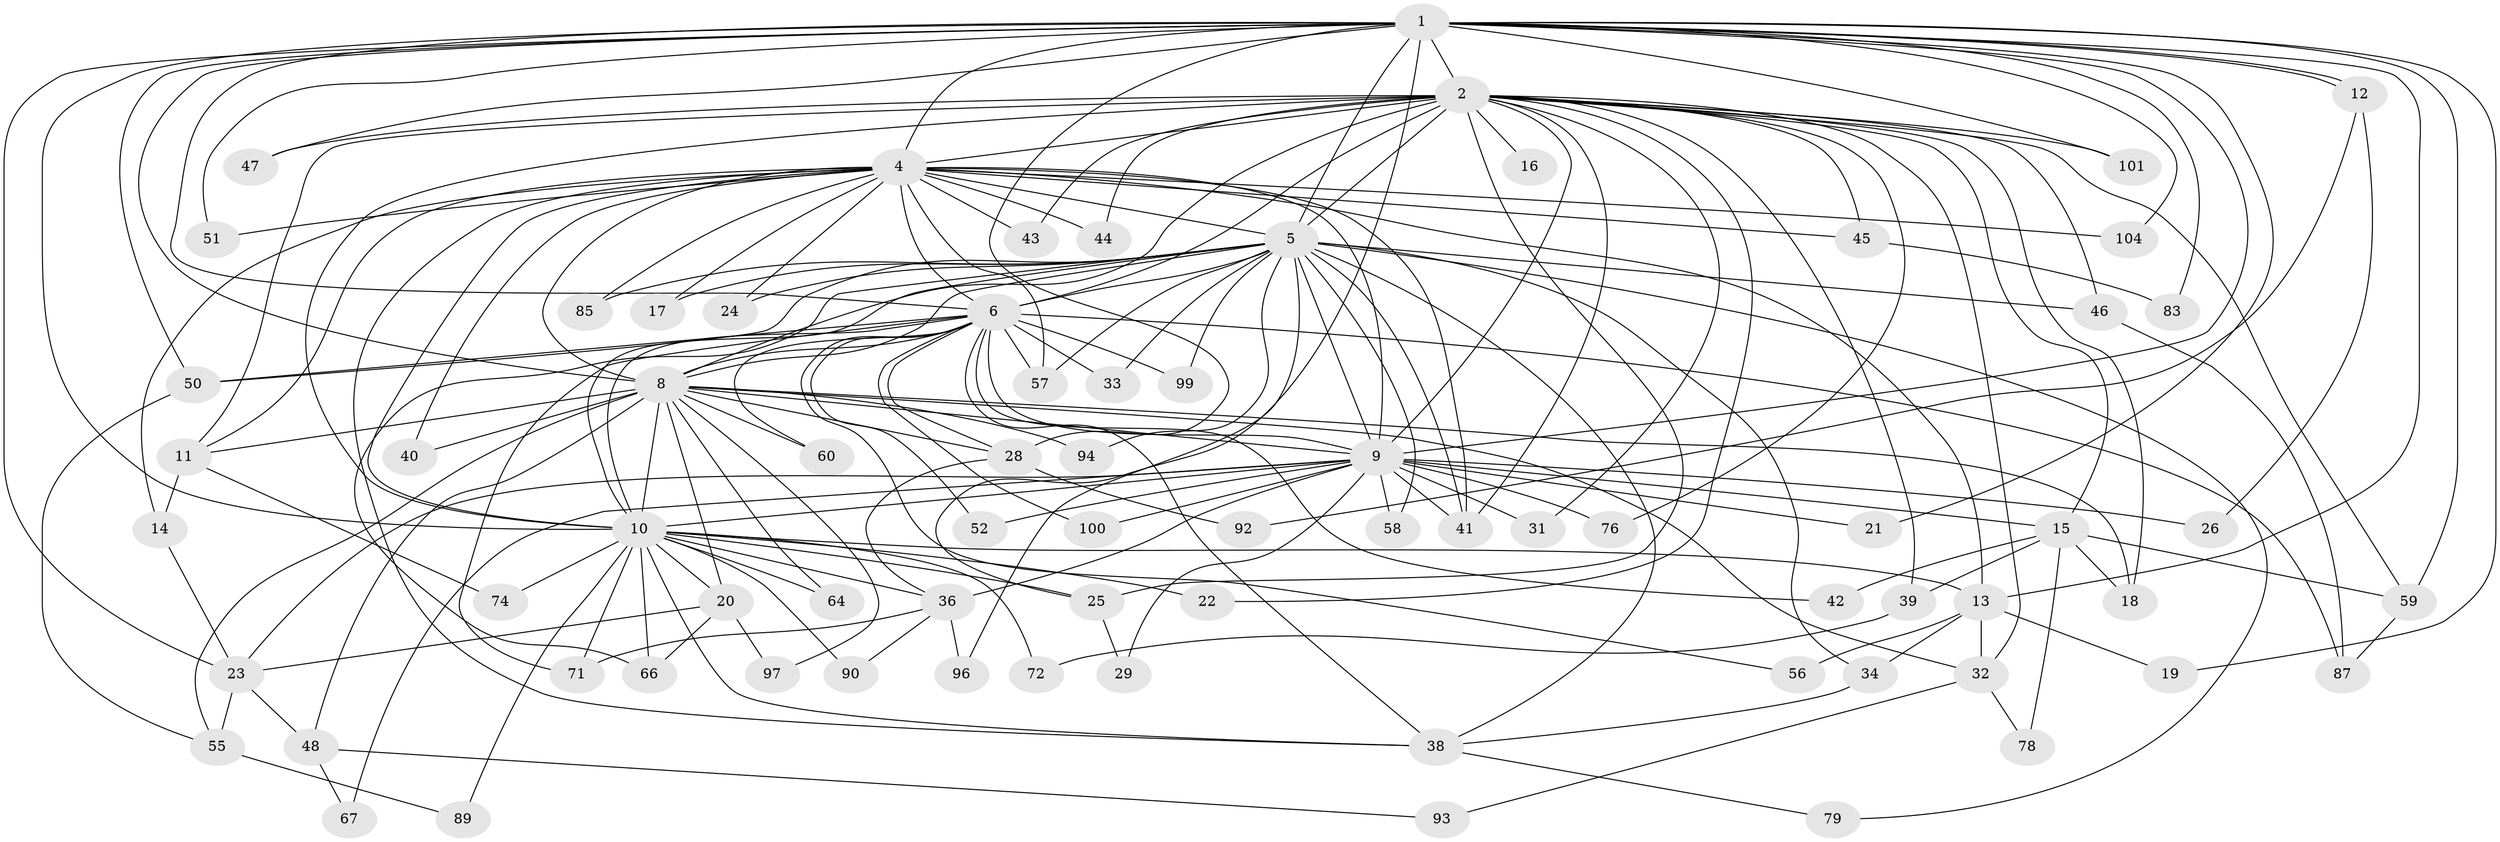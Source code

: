 // Generated by graph-tools (version 1.1) at 2025/23/03/03/25 07:23:47]
// undirected, 74 vertices, 180 edges
graph export_dot {
graph [start="1"]
  node [color=gray90,style=filled];
  1 [super="+103"];
  2 [super="+3"];
  4 [super="+77"];
  5 [super="+75"];
  6 [super="+7"];
  8 [super="+37"];
  9 [super="+86"];
  10 [super="+69"];
  11 [super="+62"];
  12;
  13 [super="+61"];
  14 [super="+49"];
  15 [super="+27"];
  16 [super="+35"];
  17;
  18 [super="+102"];
  19;
  20 [super="+70"];
  21;
  22;
  23 [super="+30"];
  24;
  25 [super="+81"];
  26;
  28;
  29;
  31;
  32 [super="+68"];
  33;
  34 [super="+53"];
  36 [super="+54"];
  38 [super="+84"];
  39;
  40;
  41 [super="+63"];
  42;
  43;
  44;
  45;
  46 [super="+91"];
  47;
  48;
  50 [super="+65"];
  51;
  52;
  55 [super="+73"];
  56;
  57 [super="+82"];
  58;
  59 [super="+88"];
  60;
  64;
  66 [super="+80"];
  67;
  71 [super="+95"];
  72;
  74;
  76;
  78;
  79;
  83;
  85;
  87 [super="+98"];
  89;
  90;
  92;
  93;
  94;
  96;
  97;
  99;
  100;
  101;
  104;
  1 -- 2 [weight=2];
  1 -- 4;
  1 -- 5;
  1 -- 6 [weight=2];
  1 -- 8;
  1 -- 9;
  1 -- 10;
  1 -- 12;
  1 -- 12;
  1 -- 19;
  1 -- 21;
  1 -- 25;
  1 -- 28;
  1 -- 47;
  1 -- 51;
  1 -- 83;
  1 -- 101;
  1 -- 104;
  1 -- 23;
  1 -- 13;
  1 -- 50;
  1 -- 59;
  2 -- 4 [weight=2];
  2 -- 5 [weight=2];
  2 -- 6 [weight=4];
  2 -- 8 [weight=2];
  2 -- 9 [weight=2];
  2 -- 10 [weight=2];
  2 -- 11;
  2 -- 18;
  2 -- 25;
  2 -- 31;
  2 -- 32;
  2 -- 39;
  2 -- 43;
  2 -- 44;
  2 -- 59;
  2 -- 16 [weight=2];
  2 -- 76;
  2 -- 15;
  2 -- 22;
  2 -- 101;
  2 -- 41;
  2 -- 45;
  2 -- 46 [weight=2];
  2 -- 47;
  4 -- 5;
  4 -- 6 [weight=2];
  4 -- 8;
  4 -- 9;
  4 -- 10;
  4 -- 11;
  4 -- 13;
  4 -- 14;
  4 -- 17;
  4 -- 24;
  4 -- 40;
  4 -- 43;
  4 -- 44;
  4 -- 45;
  4 -- 51 [weight=2];
  4 -- 57;
  4 -- 85;
  4 -- 104;
  4 -- 41;
  4 -- 38;
  5 -- 6 [weight=2];
  5 -- 8;
  5 -- 9;
  5 -- 10;
  5 -- 17;
  5 -- 24;
  5 -- 33;
  5 -- 34;
  5 -- 41;
  5 -- 46;
  5 -- 50;
  5 -- 58;
  5 -- 66;
  5 -- 79;
  5 -- 85;
  5 -- 94;
  5 -- 96;
  5 -- 99;
  5 -- 38;
  5 -- 57;
  6 -- 8 [weight=2];
  6 -- 9 [weight=2];
  6 -- 10 [weight=2];
  6 -- 33;
  6 -- 38;
  6 -- 50;
  6 -- 56;
  6 -- 60;
  6 -- 99;
  6 -- 100;
  6 -- 71;
  6 -- 42;
  6 -- 52;
  6 -- 87;
  6 -- 57;
  6 -- 28;
  8 -- 9;
  8 -- 10 [weight=2];
  8 -- 18;
  8 -- 20;
  8 -- 40;
  8 -- 48;
  8 -- 60;
  8 -- 64;
  8 -- 94;
  8 -- 97;
  8 -- 28;
  8 -- 55;
  8 -- 32;
  8 -- 11;
  9 -- 10;
  9 -- 21;
  9 -- 23;
  9 -- 26;
  9 -- 29;
  9 -- 31;
  9 -- 52;
  9 -- 58;
  9 -- 67;
  9 -- 76;
  9 -- 100;
  9 -- 36;
  9 -- 15;
  9 -- 41;
  10 -- 13;
  10 -- 20;
  10 -- 22;
  10 -- 36;
  10 -- 38;
  10 -- 64;
  10 -- 66;
  10 -- 71;
  10 -- 72;
  10 -- 74;
  10 -- 89;
  10 -- 90;
  10 -- 25;
  11 -- 14;
  11 -- 74;
  12 -- 26;
  12 -- 92;
  13 -- 19;
  13 -- 32;
  13 -- 34;
  13 -- 56;
  14 -- 23;
  15 -- 39;
  15 -- 42;
  15 -- 59;
  15 -- 78;
  15 -- 18;
  20 -- 23 [weight=2];
  20 -- 66;
  20 -- 97;
  23 -- 55;
  23 -- 48;
  25 -- 29;
  28 -- 36;
  28 -- 92;
  32 -- 78;
  32 -- 93;
  34 -- 38;
  36 -- 90;
  36 -- 96;
  36 -- 71;
  38 -- 79;
  39 -- 72;
  45 -- 83;
  46 -- 87;
  48 -- 67;
  48 -- 93;
  50 -- 55;
  55 -- 89;
  59 -- 87;
}
